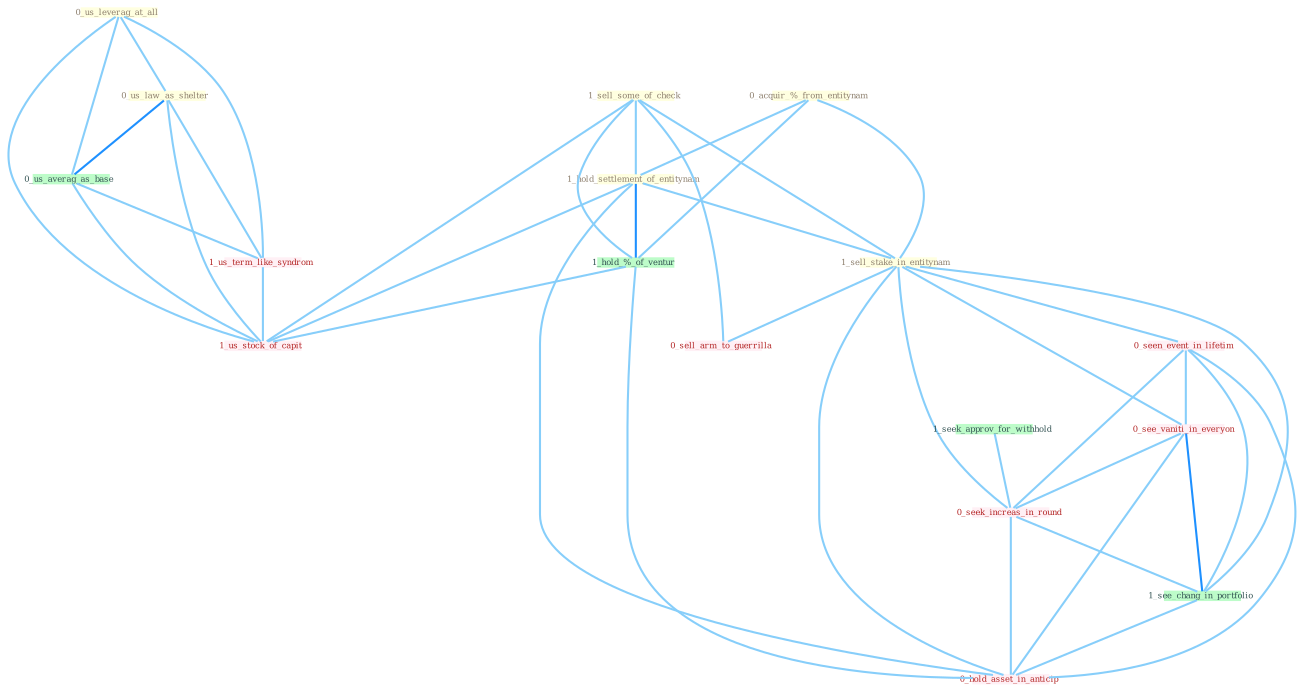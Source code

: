 Graph G{ 
    node
    [shape=polygon,style=filled,width=.5,height=.06,color="#BDFCC9",fixedsize=true,fontsize=4,
    fontcolor="#2f4f4f"];
    {node
    [color="#ffffe0", fontcolor="#8b7d6b"] "1_sell_some_of_check " "0_us_leverag_at_all " "0_acquir_%_from_entitynam " "1_hold_settlement_of_entitynam " "0_us_law_as_shelter " "1_sell_stake_in_entitynam "}
{node [color="#fff0f5", fontcolor="#b22222"] "0_seen_event_in_lifetim " "1_us_term_like_syndrom " "0_see_vaniti_in_everyon " "0_sell_arm_to_guerrilla " "0_seek_increas_in_round " "1_us_stock_of_capit " "0_hold_asset_in_anticip "}
edge [color="#B0E2FF"];

	"1_sell_some_of_check " -- "1_hold_settlement_of_entitynam " [w="1", color="#87cefa" ];
	"1_sell_some_of_check " -- "1_sell_stake_in_entitynam " [w="1", color="#87cefa" ];
	"1_sell_some_of_check " -- "1_hold_%_of_ventur " [w="1", color="#87cefa" ];
	"1_sell_some_of_check " -- "0_sell_arm_to_guerrilla " [w="1", color="#87cefa" ];
	"1_sell_some_of_check " -- "1_us_stock_of_capit " [w="1", color="#87cefa" ];
	"0_us_leverag_at_all " -- "0_us_law_as_shelter " [w="1", color="#87cefa" ];
	"0_us_leverag_at_all " -- "0_us_averag_as_base " [w="1", color="#87cefa" ];
	"0_us_leverag_at_all " -- "1_us_term_like_syndrom " [w="1", color="#87cefa" ];
	"0_us_leverag_at_all " -- "1_us_stock_of_capit " [w="1", color="#87cefa" ];
	"0_acquir_%_from_entitynam " -- "1_hold_settlement_of_entitynam " [w="1", color="#87cefa" ];
	"0_acquir_%_from_entitynam " -- "1_sell_stake_in_entitynam " [w="1", color="#87cefa" ];
	"0_acquir_%_from_entitynam " -- "1_hold_%_of_ventur " [w="1", color="#87cefa" ];
	"1_hold_settlement_of_entitynam " -- "1_sell_stake_in_entitynam " [w="1", color="#87cefa" ];
	"1_hold_settlement_of_entitynam " -- "1_hold_%_of_ventur " [w="2", color="#1e90ff" , len=0.8];
	"1_hold_settlement_of_entitynam " -- "1_us_stock_of_capit " [w="1", color="#87cefa" ];
	"1_hold_settlement_of_entitynam " -- "0_hold_asset_in_anticip " [w="1", color="#87cefa" ];
	"0_us_law_as_shelter " -- "0_us_averag_as_base " [w="2", color="#1e90ff" , len=0.8];
	"0_us_law_as_shelter " -- "1_us_term_like_syndrom " [w="1", color="#87cefa" ];
	"0_us_law_as_shelter " -- "1_us_stock_of_capit " [w="1", color="#87cefa" ];
	"1_sell_stake_in_entitynam " -- "0_seen_event_in_lifetim " [w="1", color="#87cefa" ];
	"1_sell_stake_in_entitynam " -- "0_see_vaniti_in_everyon " [w="1", color="#87cefa" ];
	"1_sell_stake_in_entitynam " -- "0_sell_arm_to_guerrilla " [w="1", color="#87cefa" ];
	"1_sell_stake_in_entitynam " -- "0_seek_increas_in_round " [w="1", color="#87cefa" ];
	"1_sell_stake_in_entitynam " -- "1_see_chang_in_portfolio " [w="1", color="#87cefa" ];
	"1_sell_stake_in_entitynam " -- "0_hold_asset_in_anticip " [w="1", color="#87cefa" ];
	"0_seen_event_in_lifetim " -- "0_see_vaniti_in_everyon " [w="1", color="#87cefa" ];
	"0_seen_event_in_lifetim " -- "0_seek_increas_in_round " [w="1", color="#87cefa" ];
	"0_seen_event_in_lifetim " -- "1_see_chang_in_portfolio " [w="1", color="#87cefa" ];
	"0_seen_event_in_lifetim " -- "0_hold_asset_in_anticip " [w="1", color="#87cefa" ];
	"0_us_averag_as_base " -- "1_us_term_like_syndrom " [w="1", color="#87cefa" ];
	"0_us_averag_as_base " -- "1_us_stock_of_capit " [w="1", color="#87cefa" ];
	"1_us_term_like_syndrom " -- "1_us_stock_of_capit " [w="1", color="#87cefa" ];
	"1_seek_approv_for_withhold " -- "0_seek_increas_in_round " [w="1", color="#87cefa" ];
	"1_hold_%_of_ventur " -- "1_us_stock_of_capit " [w="1", color="#87cefa" ];
	"1_hold_%_of_ventur " -- "0_hold_asset_in_anticip " [w="1", color="#87cefa" ];
	"0_see_vaniti_in_everyon " -- "0_seek_increas_in_round " [w="1", color="#87cefa" ];
	"0_see_vaniti_in_everyon " -- "1_see_chang_in_portfolio " [w="2", color="#1e90ff" , len=0.8];
	"0_see_vaniti_in_everyon " -- "0_hold_asset_in_anticip " [w="1", color="#87cefa" ];
	"0_seek_increas_in_round " -- "1_see_chang_in_portfolio " [w="1", color="#87cefa" ];
	"0_seek_increas_in_round " -- "0_hold_asset_in_anticip " [w="1", color="#87cefa" ];
	"1_see_chang_in_portfolio " -- "0_hold_asset_in_anticip " [w="1", color="#87cefa" ];
}